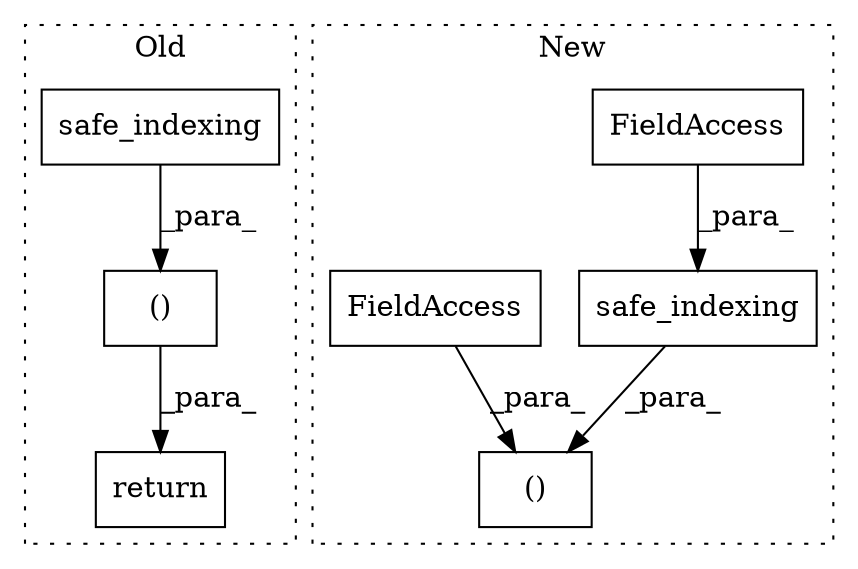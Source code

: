 digraph G {
subgraph cluster0 {
1 [label="safe_indexing" a="32" s="4011,4045" l="14,1" shape="box"];
4 [label="()" a="106" s="4011" l="114" shape="box"];
7 [label="return" a="41" s="3997" l="14" shape="box"];
label = "Old";
style="dotted";
}
subgraph cluster1 {
2 [label="safe_indexing" a="32" s="4082,4118" l="14,1" shape="box"];
3 [label="()" a="106" s="4082" l="120" shape="box"];
5 [label="FieldAccess" a="22" s="4098" l="20" shape="box"];
6 [label="FieldAccess" a="22" s="4182" l="20" shape="box"];
label = "New";
style="dotted";
}
1 -> 4 [label="_para_"];
2 -> 3 [label="_para_"];
4 -> 7 [label="_para_"];
5 -> 2 [label="_para_"];
6 -> 3 [label="_para_"];
}